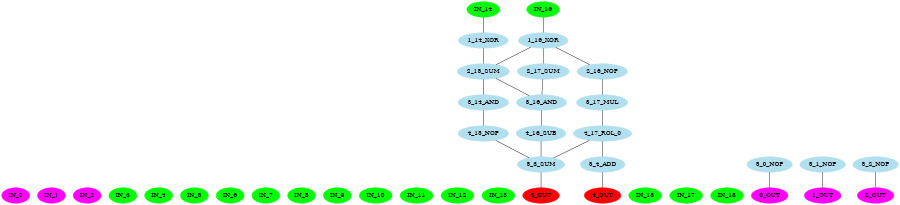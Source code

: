 digraph EACircuit {
rankdir=BT;
edge [dir=none];
size="6,6";
ordering=out;
node [color=magenta, style=filled];
"IN_0";
"IN_1";
"IN_2";
node [color=green, style=filled];
"IN_3";
"IN_4";
"IN_5";
"IN_6";
"IN_7";
"IN_8";
"IN_9";
"IN_10";
"IN_11";
"IN_12";
"IN_13";
"IN_14";
"IN_15";
"IN_16";
"IN_17";
"IN_18";
node [color=lightblue2, style=filled];
{ rank=same; "1_14_XOR"; "1_16_XOR"; }
"1_14_XOR" -> "IN_14";
"1_16_XOR" -> "IN_16";
node [color=lightblue2, style=filled];
{ rank=same; "2_15_SUM"; "2_16_NOP"; "2_17_SUM"; }
"2_15_SUM" -> "1_14_XOR";
"2_15_SUM" -> "1_16_XOR";
"2_16_NOP" -> "1_16_XOR";
"2_17_SUM" -> "1_16_XOR";
node [color=lightblue2, style=filled];
{ rank=same; "3_14_AND"; "3_16_AND"; "3_17_MUL"; }
"3_14_AND" -> "2_15_SUM";
"3_16_AND" -> "2_15_SUM";
"3_16_AND" -> "2_17_SUM";
"3_17_MUL" -> "2_16_NOP";
node [color=lightblue2, style=filled];
{ rank=same; "4_15_NOP"; "4_16_SUB"; "4_17_ROL_0"; }
"4_15_NOP" -> "3_14_AND";
"4_16_SUB" -> "3_16_AND";
"4_17_ROL_0" -> "3_17_MUL";
node [color=lightblue2, style=filled];
{ rank=same; "5_0_NOP"; "5_1_NOP"; "5_2_NOP"; "5_3_SUM"; "5_4_ADD"; }
"5_3_SUM" -> "4_15_NOP";
"5_3_SUM" -> "4_16_SUB";
"5_3_SUM" -> "4_17_ROL_0";
"5_4_ADD" -> "4_17_ROL_0";
node [color=magenta];
"0_OUT" -> "5_0_NOP";
"1_OUT" -> "5_1_NOP";
"2_OUT" -> "5_2_NOP";
node [color=red];
"3_OUT" -> "5_3_SUM";
"4_OUT" -> "5_4_ADD";
}